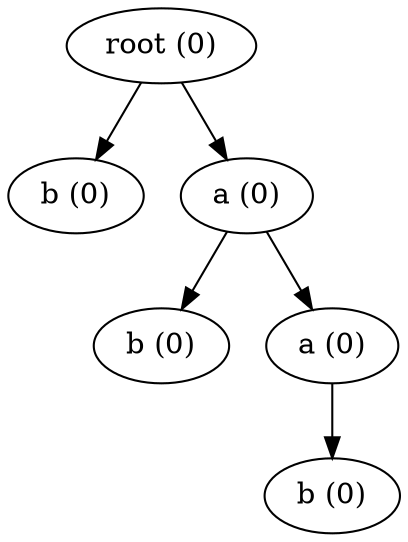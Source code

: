 strict digraph G {
  root [ label="root (0)" ];
  rootb [ label="b (0)" ];
  roota [ label="a (0)" ];
  rootab [ label="b (0)" ];
  rootaa [ label="a (0)" ];
  rootaab [ label="b (0)" ];
  root -> rootb [ label="" ];
  root -> roota [ label="" ];
  roota -> rootab [ label="" ];
  roota -> rootaa [ label="" ];
  rootaa -> rootaab [ label="" ];
}
